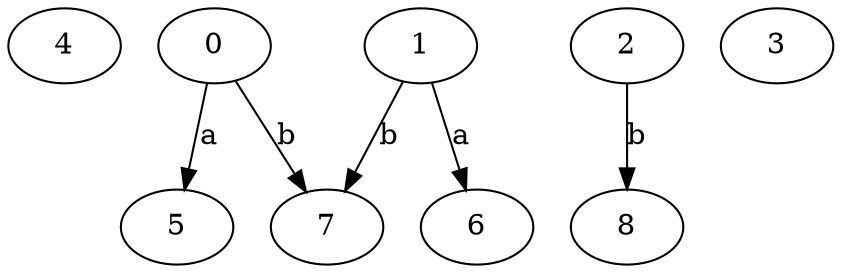 strict digraph  {
4;
5;
0;
6;
1;
7;
2;
8;
3;
0 -> 5  [label=a];
0 -> 7  [label=b];
1 -> 6  [label=a];
1 -> 7  [label=b];
2 -> 8  [label=b];
}
